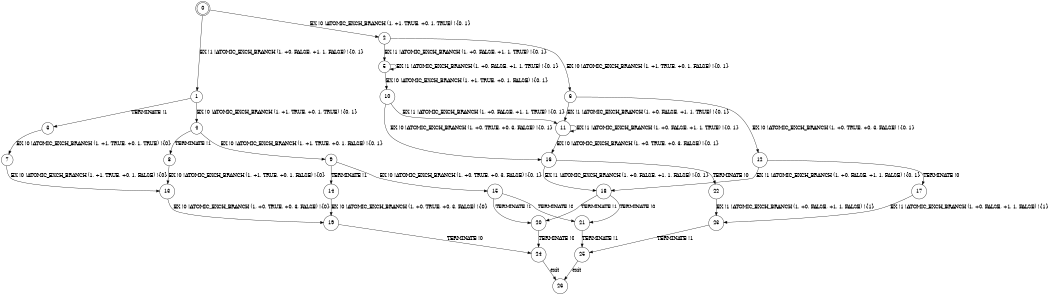 digraph BCG {
size = "7, 10.5";
center = TRUE;
node [shape = circle];
0 [peripheries = 2];
0 -> 1 [label = "EX !1 !ATOMIC_EXCH_BRANCH (1, +0, FALSE, +1, 1, FALSE) !{0, 1}"];
0 -> 2 [label = "EX !0 !ATOMIC_EXCH_BRANCH (1, +1, TRUE, +0, 1, TRUE) !{0, 1}"];
1 -> 3 [label = "TERMINATE !1"];
1 -> 4 [label = "EX !0 !ATOMIC_EXCH_BRANCH (1, +1, TRUE, +0, 1, TRUE) !{0, 1}"];
2 -> 5 [label = "EX !1 !ATOMIC_EXCH_BRANCH (1, +0, FALSE, +1, 1, TRUE) !{0, 1}"];
2 -> 6 [label = "EX !0 !ATOMIC_EXCH_BRANCH (1, +1, TRUE, +0, 1, FALSE) !{0, 1}"];
3 -> 7 [label = "EX !0 !ATOMIC_EXCH_BRANCH (1, +1, TRUE, +0, 1, TRUE) !{0}"];
4 -> 8 [label = "TERMINATE !1"];
4 -> 9 [label = "EX !0 !ATOMIC_EXCH_BRANCH (1, +1, TRUE, +0, 1, FALSE) !{0, 1}"];
5 -> 5 [label = "EX !1 !ATOMIC_EXCH_BRANCH (1, +0, FALSE, +1, 1, TRUE) !{0, 1}"];
5 -> 10 [label = "EX !0 !ATOMIC_EXCH_BRANCH (1, +1, TRUE, +0, 1, FALSE) !{0, 1}"];
6 -> 11 [label = "EX !1 !ATOMIC_EXCH_BRANCH (1, +0, FALSE, +1, 1, TRUE) !{0, 1}"];
6 -> 12 [label = "EX !0 !ATOMIC_EXCH_BRANCH (1, +0, TRUE, +0, 3, FALSE) !{0, 1}"];
7 -> 13 [label = "EX !0 !ATOMIC_EXCH_BRANCH (1, +1, TRUE, +0, 1, FALSE) !{0}"];
8 -> 13 [label = "EX !0 !ATOMIC_EXCH_BRANCH (1, +1, TRUE, +0, 1, FALSE) !{0}"];
9 -> 14 [label = "TERMINATE !1"];
9 -> 15 [label = "EX !0 !ATOMIC_EXCH_BRANCH (1, +0, TRUE, +0, 3, FALSE) !{0, 1}"];
10 -> 11 [label = "EX !1 !ATOMIC_EXCH_BRANCH (1, +0, FALSE, +1, 1, TRUE) !{0, 1}"];
10 -> 16 [label = "EX !0 !ATOMIC_EXCH_BRANCH (1, +0, TRUE, +0, 3, FALSE) !{0, 1}"];
11 -> 11 [label = "EX !1 !ATOMIC_EXCH_BRANCH (1, +0, FALSE, +1, 1, TRUE) !{0, 1}"];
11 -> 16 [label = "EX !0 !ATOMIC_EXCH_BRANCH (1, +0, TRUE, +0, 3, FALSE) !{0, 1}"];
12 -> 17 [label = "TERMINATE !0"];
12 -> 18 [label = "EX !1 !ATOMIC_EXCH_BRANCH (1, +0, FALSE, +1, 1, FALSE) !{0, 1}"];
13 -> 19 [label = "EX !0 !ATOMIC_EXCH_BRANCH (1, +0, TRUE, +0, 3, FALSE) !{0}"];
14 -> 19 [label = "EX !0 !ATOMIC_EXCH_BRANCH (1, +0, TRUE, +0, 3, FALSE) !{0}"];
15 -> 20 [label = "TERMINATE !1"];
15 -> 21 [label = "TERMINATE !0"];
16 -> 22 [label = "TERMINATE !0"];
16 -> 18 [label = "EX !1 !ATOMIC_EXCH_BRANCH (1, +0, FALSE, +1, 1, FALSE) !{0, 1}"];
17 -> 23 [label = "EX !1 !ATOMIC_EXCH_BRANCH (1, +0, FALSE, +1, 1, FALSE) !{1}"];
18 -> 20 [label = "TERMINATE !1"];
18 -> 21 [label = "TERMINATE !0"];
19 -> 24 [label = "TERMINATE !0"];
20 -> 24 [label = "TERMINATE !0"];
21 -> 25 [label = "TERMINATE !1"];
22 -> 23 [label = "EX !1 !ATOMIC_EXCH_BRANCH (1, +0, FALSE, +1, 1, FALSE) !{1}"];
23 -> 25 [label = "TERMINATE !1"];
24 -> 26 [label = "exit"];
25 -> 26 [label = "exit"];
}
